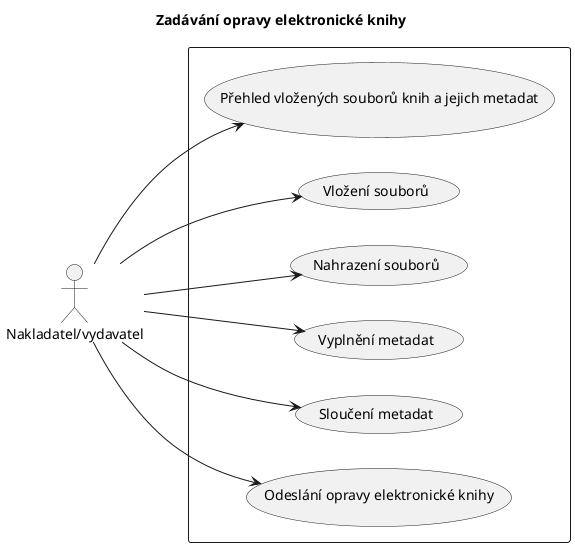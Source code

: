 @startuml
left to right direction
title Zadávání opravy elektronické knihy
skinparam packageStyle rect

actor :Nakladatel/vydavatel:

rectangle  {
	   :Nakladatel/vydavatel: --> (Přehled vložených souborů knih a jejich metadat)	
	   :Nakladatel/vydavatel: --> (Vložení souborů)
	   :Nakladatel/vydavatel: --> (Nahrazení souborů)
	   :Nakladatel/vydavatel: --> (Vyplnění metadat)
	   :Nakladatel/vydavatel: --> (Sloučení metadat)
	   :Nakladatel/vydavatel: --> (Odeslání opravy elektronické knihy)
}
@enduml